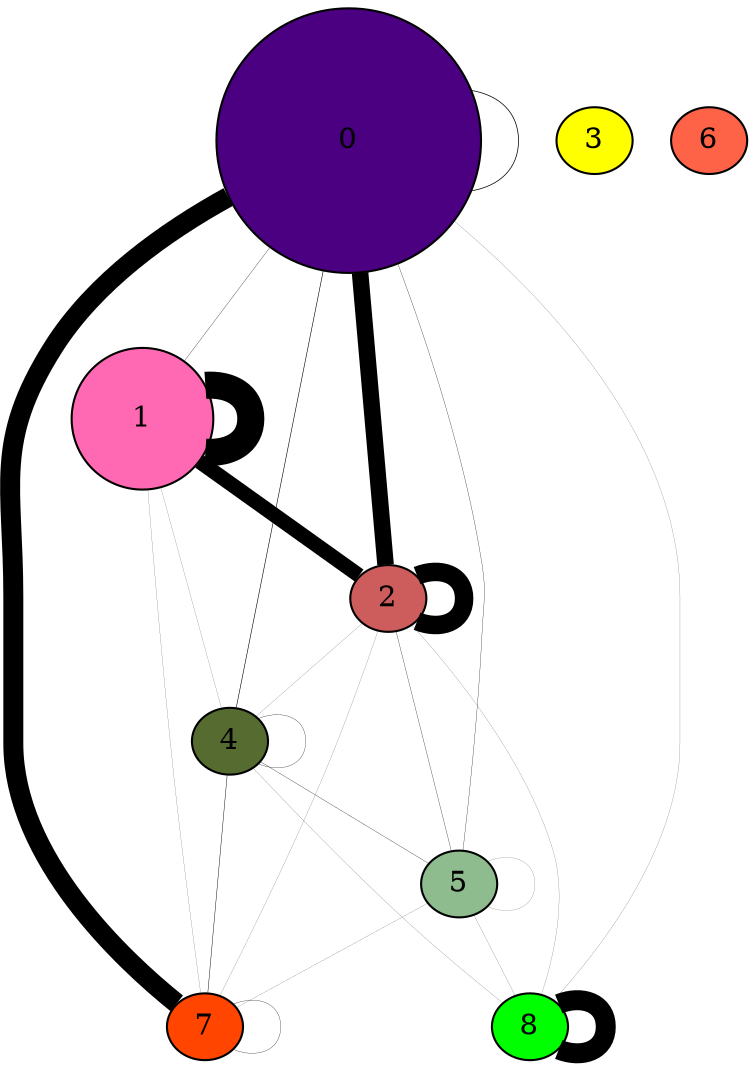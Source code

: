 graph  {
	0	 [fillcolor="#4B0082",
		height=1.75927346408,
		style=filled,
		width=1.75927346408];
	0 -- 0	 [penwidth=0.355174052443];
	1	 [fillcolor="#FF69B4",
		height=0.951134298928,
		style=filled,
		width=0.951134298928];
	0 -- 1	 [penwidth=0.142069620977];
	2	 [fillcolor="#CD5C5C",
		height=0.0108329646803,
		style=filled,
		width=0.0108329646803];
	0 -- 2	 [penwidth=7.95589877473];
	4	 [fillcolor="#556B2F",
		height=0.00866637174422,
		style=filled,
		width=0.00866637174422];
	0 -- 4	 [penwidth=0.284139241955];
	5	 [fillcolor="#8FBC8F",
		height=0.00433318587211,
		style=filled,
		width=0.00433318587211];
	0 -- 5	 [penwidth=0.142069620977];
	7	 [fillcolor="#FF4500",
		height=0.00216659293606,
		style=filled,
		width=0.00216659293606];
	0 -- 7	 [penwidth=9.58969941597];
	8	 [fillcolor="#00FF00",
		height=0.00216659293606,
		style=filled,
		width=0.00216659293606];
	0 -- 8	 [penwidth=0.0710348104887];
	1 -- 1	 [penwidth=12.9993703194];
	1 -- 2	 [penwidth=7.10348104887];
	1 -- 4	 [penwidth=0.0710348104887];
	1 -- 7	 [penwidth=0.0710348104887];
	2 -- 2	 [penwidth=8.87935131108];
	2 -- 4	 [penwidth=0.0710348104887];
	2 -- 5	 [penwidth=0.142069620977];
	2 -- 7	 [penwidth=0.0710348104887];
	2 -- 8	 [penwidth=0.0710348104887];
	3	 [fillcolor="#FFFF00",
		height=0.00866637174422,
		style=filled,
		width=0.00866637174422];
	4 -- 4	 [penwidth=0.142069620977];
	4 -- 5	 [penwidth=0.142069620977];
	4 -- 7	 [penwidth=0.213104431466];
	4 -- 8	 [penwidth=0.0710348104887];
	5 -- 5	 [penwidth=0.0710348104887];
	5 -- 7	 [penwidth=0.0710348104887];
	5 -- 8	 [penwidth=0.0710348104887];
	6	 [fillcolor="#FF6347",
		height=0.00216659293606,
		style=filled,
		width=0.00216659293606];
	7 -- 7	 [penwidth=0.142069620977];
	8 -- 8	 [penwidth=9.58969941597];
}
